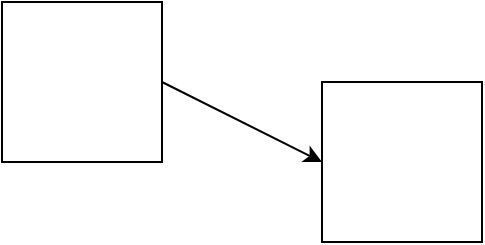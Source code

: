 <mxfile version="10.7.5" type="github"><diagram id="PDo_13W0GauQ6OAwgsy0" name="Page-1"><mxGraphModel dx="1158" dy="775" grid="1" gridSize="10" guides="1" tooltips="1" connect="1" arrows="1" fold="1" page="1" pageScale="1" pageWidth="850" pageHeight="1100" math="0" shadow="0"><root><mxCell id="0"/><mxCell id="1" parent="0"/><mxCell id="EOmZSkEJzti_EPOW69YM-1" value="" style="whiteSpace=wrap;html=1;aspect=fixed;" vertex="1" parent="1"><mxGeometry x="160" y="120" width="80" height="80" as="geometry"/></mxCell><mxCell id="EOmZSkEJzti_EPOW69YM-2" value="" style="whiteSpace=wrap;html=1;aspect=fixed;" vertex="1" parent="1"><mxGeometry x="320" y="160" width="80" height="80" as="geometry"/></mxCell><mxCell id="EOmZSkEJzti_EPOW69YM-3" value="" style="endArrow=classic;html=1;exitX=1;exitY=0.5;exitDx=0;exitDy=0;entryX=0;entryY=0.5;entryDx=0;entryDy=0;" edge="1" parent="1" source="EOmZSkEJzti_EPOW69YM-1" target="EOmZSkEJzti_EPOW69YM-2"><mxGeometry width="50" height="50" relative="1" as="geometry"><mxPoint x="160" y="310" as="sourcePoint"/><mxPoint x="210" y="260" as="targetPoint"/></mxGeometry></mxCell></root></mxGraphModel></diagram></mxfile>